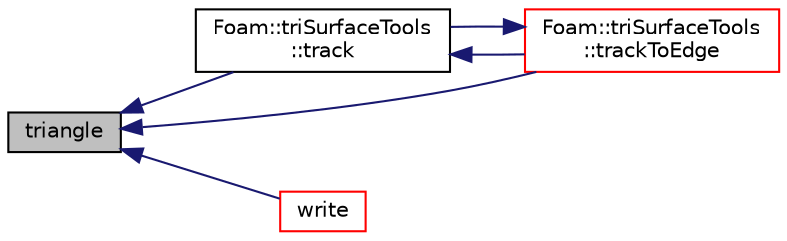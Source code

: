digraph "triangle"
{
  bgcolor="transparent";
  edge [fontname="Helvetica",fontsize="10",labelfontname="Helvetica",labelfontsize="10"];
  node [fontname="Helvetica",fontsize="10",shape=record];
  rankdir="LR";
  Node1 [label="triangle",height=0.2,width=0.4,color="black", fillcolor="grey75", style="filled", fontcolor="black"];
  Node1 -> Node2 [dir="back",color="midnightblue",fontsize="10",style="solid",fontname="Helvetica"];
  Node2 [label="Foam::triSurfaceTools\l::track",height=0.2,width=0.4,color="black",URL="$a02768.html#af4b1f3e416f4fde67a1e6843a4e1c19e",tooltip="Track from edge to edge across surface. Uses trackToEdge. "];
  Node2 -> Node3 [dir="back",color="midnightblue",fontsize="10",style="solid",fontname="Helvetica"];
  Node3 [label="Foam::triSurfaceTools\l::trackToEdge",height=0.2,width=0.4,color="red",URL="$a02768.html#a6d8fd04b37cd0ac3c45134c26f9ba40c",tooltip="Track on surface to get closer to point. "];
  Node3 -> Node2 [dir="back",color="midnightblue",fontsize="10",style="solid",fontname="Helvetica"];
  Node1 -> Node3 [dir="back",color="midnightblue",fontsize="10",style="solid",fontname="Helvetica"];
  Node1 -> Node4 [dir="back",color="midnightblue",fontsize="10",style="solid",fontname="Helvetica"];
  Node4 [label="write",height=0.2,width=0.4,color="red",URL="$a02560.html#ac46794559b7ceed2ee99203d84784f86",tooltip="Write info to os. "];
}
